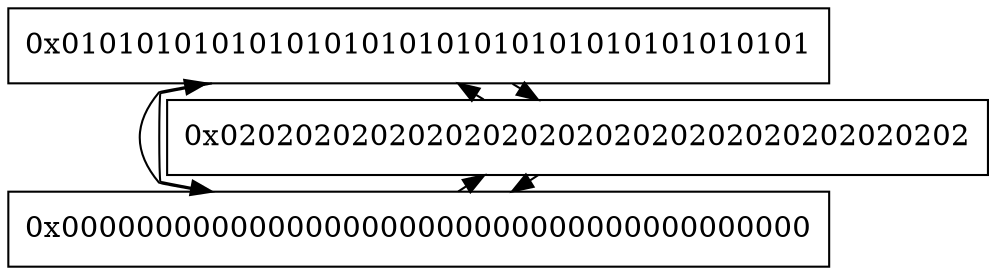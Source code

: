 digraph {
    layout = circo;
    overlap = false;
    splines = true;
    node [shape = box;];
    
    0 [label = "0x0000000000000000000000000000000000000000";];
    1 [label = "0x0101010101010101010101010101010101010101";];
    2 [label = "0x0202020202020202020202020202020202020202";];
    0 -> 1;
    1 -> 0;
    1 -> 2;
    2 -> 1;
    2 -> 0;
    0 -> 2;
}